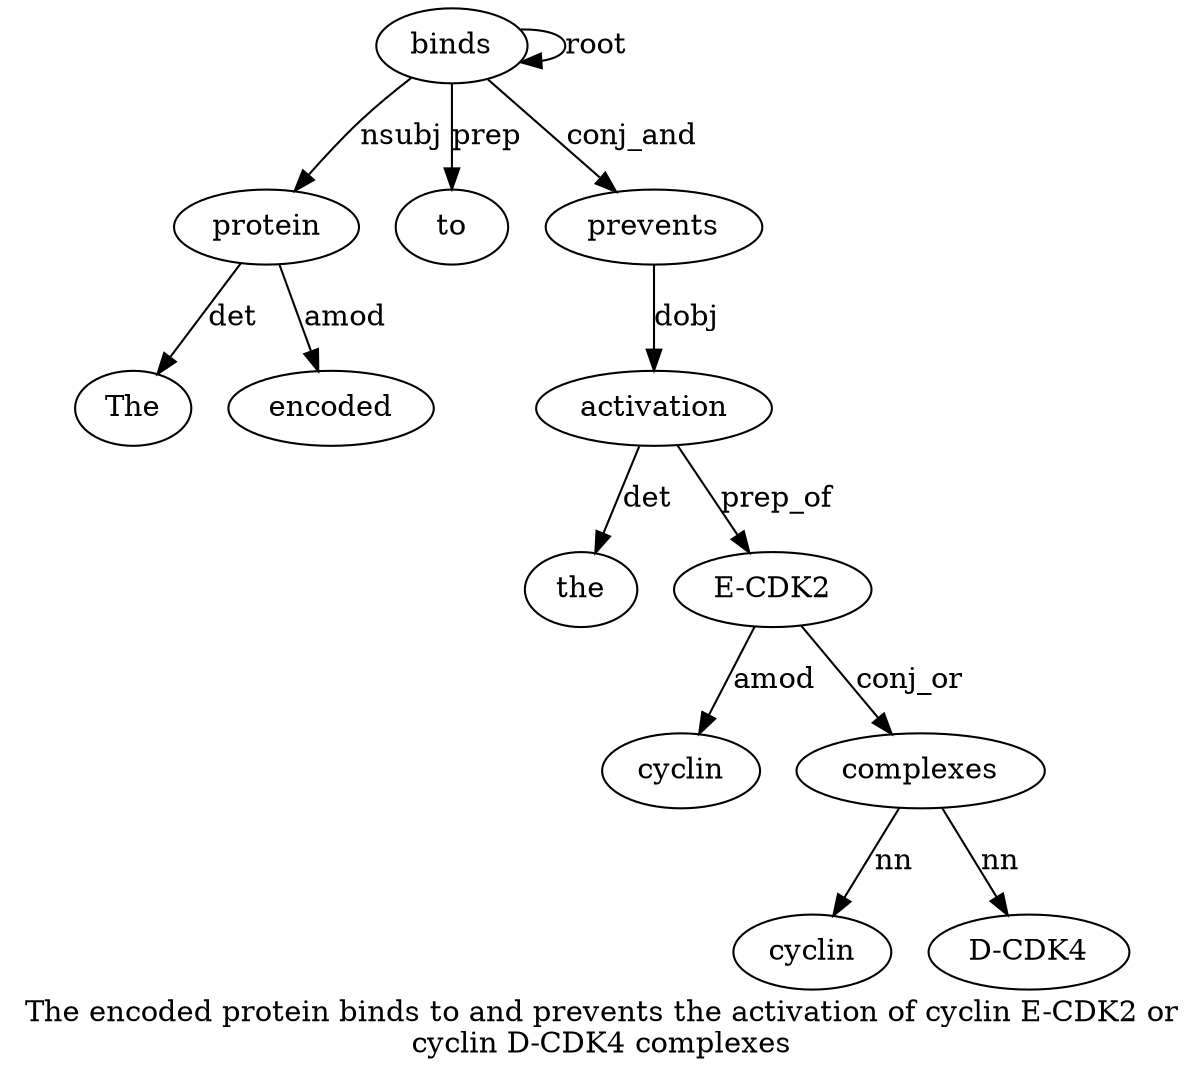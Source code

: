 digraph "The encoded protein binds to and prevents the activation of cyclin E-CDK2 or cyclin D-CDK4 complexes" {
label="The encoded protein binds to and prevents the activation of cyclin E-CDK2 or
cyclin D-CDK4 complexes";
protein3 [style=filled, fillcolor=white, label=protein];
The1 [style=filled, fillcolor=white, label=The];
protein3 -> The1  [label=det];
encoded2 [style=filled, fillcolor=white, label=encoded];
protein3 -> encoded2  [label=amod];
binds4 [style=filled, fillcolor=white, label=binds];
binds4 -> protein3  [label=nsubj];
binds4 -> binds4  [label=root];
to5 [style=filled, fillcolor=white, label=to];
binds4 -> to5  [label=prep];
prevents7 [style=filled, fillcolor=white, label=prevents];
binds4 -> prevents7  [label=conj_and];
activation9 [style=filled, fillcolor=white, label=activation];
the8 [style=filled, fillcolor=white, label=the];
activation9 -> the8  [label=det];
prevents7 -> activation9  [label=dobj];
"E-CDK21" [style=filled, fillcolor=white, label="E-CDK2"];
cyclin11 [style=filled, fillcolor=white, label=cyclin];
"E-CDK21" -> cyclin11  [label=amod];
activation9 -> "E-CDK21"  [label=prep_of];
complexes16 [style=filled, fillcolor=white, label=complexes];
cyclin14 [style=filled, fillcolor=white, label=cyclin];
complexes16 -> cyclin14  [label=nn];
"D-CDK415" [style=filled, fillcolor=white, label="D-CDK4"];
complexes16 -> "D-CDK415"  [label=nn];
"E-CDK21" -> complexes16  [label=conj_or];
}
